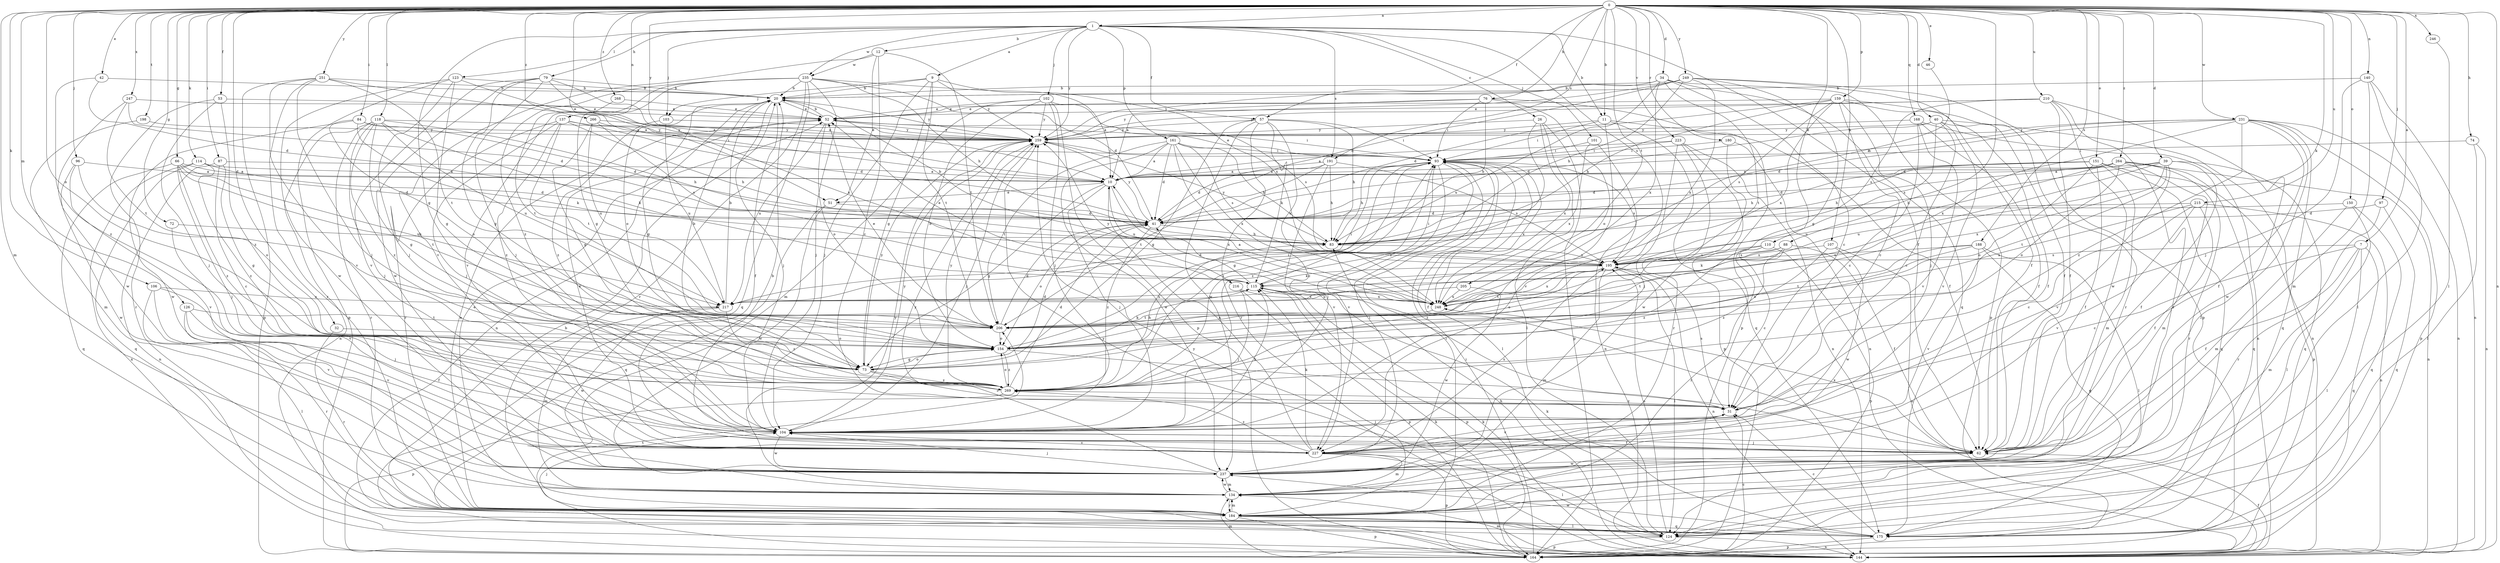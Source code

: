 strict digraph  {
0;
1;
7;
9;
10;
11;
12;
20;
26;
31;
32;
34;
39;
40;
41;
42;
46;
51;
52;
53;
57;
62;
66;
72;
73;
74;
76;
79;
83;
84;
87;
88;
93;
96;
97;
101;
102;
103;
104;
106;
107;
110;
114;
115;
118;
123;
124;
126;
134;
137;
140;
144;
150;
151;
154;
159;
161;
164;
168;
175;
180;
184;
188;
191;
195;
198;
205;
206;
210;
215;
216;
217;
223;
227;
231;
235;
237;
246;
247;
248;
249;
251;
259;
264;
266;
268;
269;
0 -> 1  [label=a];
0 -> 7  [label=a];
0 -> 11  [label=b];
0 -> 32  [label=d];
0 -> 34  [label=d];
0 -> 39  [label=d];
0 -> 40  [label=d];
0 -> 42  [label=e];
0 -> 46  [label=e];
0 -> 51  [label=e];
0 -> 53  [label=f];
0 -> 57  [label=f];
0 -> 66  [label=g];
0 -> 72  [label=g];
0 -> 74  [label=h];
0 -> 76  [label=h];
0 -> 84  [label=i];
0 -> 87  [label=i];
0 -> 88  [label=i];
0 -> 96  [label=j];
0 -> 97  [label=j];
0 -> 106  [label=k];
0 -> 107  [label=k];
0 -> 110  [label=k];
0 -> 114  [label=k];
0 -> 115  [label=k];
0 -> 118  [label=l];
0 -> 126  [label=m];
0 -> 134  [label=m];
0 -> 137  [label=n];
0 -> 140  [label=n];
0 -> 144  [label=n];
0 -> 150  [label=o];
0 -> 151  [label=o];
0 -> 154  [label=o];
0 -> 159  [label=p];
0 -> 168  [label=q];
0 -> 180  [label=r];
0 -> 188  [label=s];
0 -> 191  [label=s];
0 -> 198  [label=t];
0 -> 205  [label=t];
0 -> 210  [label=u];
0 -> 215  [label=u];
0 -> 223  [label=v];
0 -> 231  [label=w];
0 -> 246  [label=x];
0 -> 247  [label=x];
0 -> 249  [label=y];
0 -> 251  [label=y];
0 -> 259  [label=y];
0 -> 264  [label=z];
0 -> 266  [label=z];
0 -> 268  [label=z];
1 -> 9  [label=a];
1 -> 11  [label=b];
1 -> 12  [label=b];
1 -> 26  [label=c];
1 -> 57  [label=f];
1 -> 62  [label=f];
1 -> 73  [label=g];
1 -> 79  [label=h];
1 -> 101  [label=j];
1 -> 102  [label=j];
1 -> 103  [label=j];
1 -> 123  [label=l];
1 -> 161  [label=p];
1 -> 191  [label=s];
1 -> 195  [label=s];
1 -> 235  [label=w];
1 -> 259  [label=y];
7 -> 31  [label=c];
7 -> 62  [label=f];
7 -> 124  [label=l];
7 -> 134  [label=m];
7 -> 175  [label=q];
7 -> 195  [label=s];
9 -> 20  [label=b];
9 -> 73  [label=g];
9 -> 103  [label=j];
9 -> 104  [label=j];
9 -> 195  [label=s];
9 -> 206  [label=t];
9 -> 259  [label=y];
10 -> 51  [label=e];
10 -> 73  [label=g];
10 -> 104  [label=j];
10 -> 216  [label=u];
10 -> 248  [label=x];
11 -> 62  [label=f];
11 -> 93  [label=i];
11 -> 175  [label=q];
11 -> 227  [label=v];
11 -> 259  [label=y];
12 -> 31  [label=c];
12 -> 51  [label=e];
12 -> 206  [label=t];
12 -> 227  [label=v];
12 -> 235  [label=w];
20 -> 52  [label=e];
20 -> 62  [label=f];
20 -> 73  [label=g];
20 -> 104  [label=j];
20 -> 144  [label=n];
20 -> 154  [label=o];
20 -> 259  [label=y];
26 -> 124  [label=l];
26 -> 164  [label=p];
26 -> 248  [label=x];
26 -> 259  [label=y];
26 -> 269  [label=z];
31 -> 104  [label=j];
31 -> 195  [label=s];
31 -> 227  [label=v];
32 -> 154  [label=o];
32 -> 184  [label=r];
34 -> 20  [label=b];
34 -> 31  [label=c];
34 -> 164  [label=p];
34 -> 175  [label=q];
34 -> 206  [label=t];
34 -> 217  [label=u];
34 -> 248  [label=x];
34 -> 259  [label=y];
39 -> 10  [label=a];
39 -> 62  [label=f];
39 -> 83  [label=h];
39 -> 175  [label=q];
39 -> 206  [label=t];
39 -> 217  [label=u];
39 -> 227  [label=v];
39 -> 248  [label=x];
40 -> 31  [label=c];
40 -> 41  [label=d];
40 -> 62  [label=f];
40 -> 144  [label=n];
40 -> 195  [label=s];
40 -> 227  [label=v];
40 -> 259  [label=y];
41 -> 83  [label=h];
41 -> 154  [label=o];
41 -> 259  [label=y];
41 -> 269  [label=z];
42 -> 20  [label=b];
42 -> 41  [label=d];
42 -> 269  [label=z];
46 -> 83  [label=h];
51 -> 41  [label=d];
51 -> 175  [label=q];
51 -> 237  [label=w];
52 -> 20  [label=b];
52 -> 93  [label=i];
52 -> 154  [label=o];
52 -> 217  [label=u];
52 -> 259  [label=y];
53 -> 52  [label=e];
53 -> 104  [label=j];
53 -> 184  [label=r];
53 -> 269  [label=z];
57 -> 73  [label=g];
57 -> 83  [label=h];
57 -> 93  [label=i];
57 -> 115  [label=k];
57 -> 184  [label=r];
57 -> 237  [label=w];
57 -> 248  [label=x];
57 -> 259  [label=y];
62 -> 20  [label=b];
62 -> 104  [label=j];
62 -> 237  [label=w];
62 -> 248  [label=x];
66 -> 10  [label=a];
66 -> 41  [label=d];
66 -> 104  [label=j];
66 -> 175  [label=q];
66 -> 206  [label=t];
66 -> 217  [label=u];
66 -> 269  [label=z];
72 -> 83  [label=h];
72 -> 227  [label=v];
73 -> 31  [label=c];
73 -> 41  [label=d];
73 -> 154  [label=o];
73 -> 259  [label=y];
73 -> 269  [label=z];
74 -> 93  [label=i];
74 -> 124  [label=l];
74 -> 144  [label=n];
76 -> 52  [label=e];
76 -> 83  [label=h];
76 -> 93  [label=i];
76 -> 154  [label=o];
76 -> 164  [label=p];
76 -> 259  [label=y];
79 -> 10  [label=a];
79 -> 20  [label=b];
79 -> 73  [label=g];
79 -> 104  [label=j];
79 -> 227  [label=v];
79 -> 237  [label=w];
79 -> 248  [label=x];
83 -> 20  [label=b];
83 -> 195  [label=s];
83 -> 259  [label=y];
84 -> 41  [label=d];
84 -> 115  [label=k];
84 -> 154  [label=o];
84 -> 237  [label=w];
84 -> 259  [label=y];
87 -> 10  [label=a];
87 -> 31  [label=c];
87 -> 73  [label=g];
87 -> 144  [label=n];
88 -> 62  [label=f];
88 -> 115  [label=k];
88 -> 195  [label=s];
88 -> 206  [label=t];
88 -> 269  [label=z];
93 -> 10  [label=a];
93 -> 52  [label=e];
93 -> 62  [label=f];
93 -> 73  [label=g];
93 -> 83  [label=h];
93 -> 104  [label=j];
93 -> 124  [label=l];
93 -> 195  [label=s];
93 -> 227  [label=v];
93 -> 248  [label=x];
93 -> 269  [label=z];
96 -> 10  [label=a];
96 -> 154  [label=o];
96 -> 227  [label=v];
96 -> 237  [label=w];
97 -> 41  [label=d];
97 -> 175  [label=q];
97 -> 184  [label=r];
101 -> 93  [label=i];
101 -> 144  [label=n];
101 -> 248  [label=x];
102 -> 52  [label=e];
102 -> 104  [label=j];
102 -> 134  [label=m];
102 -> 154  [label=o];
102 -> 164  [label=p];
102 -> 195  [label=s];
102 -> 259  [label=y];
103 -> 217  [label=u];
103 -> 259  [label=y];
103 -> 269  [label=z];
104 -> 62  [label=f];
104 -> 115  [label=k];
104 -> 227  [label=v];
104 -> 237  [label=w];
104 -> 259  [label=y];
106 -> 104  [label=j];
106 -> 124  [label=l];
106 -> 217  [label=u];
106 -> 227  [label=v];
107 -> 144  [label=n];
107 -> 195  [label=s];
107 -> 237  [label=w];
107 -> 269  [label=z];
110 -> 31  [label=c];
110 -> 164  [label=p];
110 -> 184  [label=r];
110 -> 195  [label=s];
110 -> 269  [label=z];
114 -> 10  [label=a];
114 -> 41  [label=d];
114 -> 144  [label=n];
114 -> 175  [label=q];
114 -> 269  [label=z];
115 -> 41  [label=d];
115 -> 52  [label=e];
115 -> 93  [label=i];
115 -> 164  [label=p];
115 -> 217  [label=u];
115 -> 248  [label=x];
118 -> 73  [label=g];
118 -> 83  [label=h];
118 -> 104  [label=j];
118 -> 115  [label=k];
118 -> 144  [label=n];
118 -> 184  [label=r];
118 -> 217  [label=u];
118 -> 259  [label=y];
118 -> 269  [label=z];
123 -> 10  [label=a];
123 -> 20  [label=b];
123 -> 73  [label=g];
123 -> 104  [label=j];
123 -> 164  [label=p];
123 -> 237  [label=w];
124 -> 144  [label=n];
124 -> 164  [label=p];
124 -> 195  [label=s];
124 -> 259  [label=y];
126 -> 62  [label=f];
126 -> 184  [label=r];
126 -> 206  [label=t];
126 -> 227  [label=v];
134 -> 52  [label=e];
134 -> 184  [label=r];
134 -> 237  [label=w];
134 -> 259  [label=y];
137 -> 41  [label=d];
137 -> 83  [label=h];
137 -> 104  [label=j];
137 -> 184  [label=r];
137 -> 206  [label=t];
137 -> 259  [label=y];
137 -> 269  [label=z];
140 -> 20  [label=b];
140 -> 104  [label=j];
140 -> 124  [label=l];
140 -> 134  [label=m];
140 -> 144  [label=n];
144 -> 20  [label=b];
144 -> 62  [label=f];
144 -> 83  [label=h];
144 -> 115  [label=k];
144 -> 134  [label=m];
144 -> 259  [label=y];
150 -> 41  [label=d];
150 -> 124  [label=l];
150 -> 134  [label=m];
150 -> 175  [label=q];
151 -> 10  [label=a];
151 -> 41  [label=d];
151 -> 62  [label=f];
151 -> 83  [label=h];
151 -> 134  [label=m];
151 -> 154  [label=o];
151 -> 164  [label=p];
151 -> 175  [label=q];
154 -> 20  [label=b];
154 -> 62  [label=f];
154 -> 73  [label=g];
154 -> 93  [label=i];
154 -> 115  [label=k];
154 -> 269  [label=z];
159 -> 31  [label=c];
159 -> 41  [label=d];
159 -> 52  [label=e];
159 -> 62  [label=f];
159 -> 83  [label=h];
159 -> 104  [label=j];
159 -> 184  [label=r];
159 -> 195  [label=s];
159 -> 248  [label=x];
161 -> 10  [label=a];
161 -> 31  [label=c];
161 -> 41  [label=d];
161 -> 83  [label=h];
161 -> 93  [label=i];
161 -> 195  [label=s];
161 -> 206  [label=t];
161 -> 237  [label=w];
161 -> 248  [label=x];
164 -> 31  [label=c];
164 -> 93  [label=i];
164 -> 115  [label=k];
164 -> 134  [label=m];
164 -> 206  [label=t];
168 -> 31  [label=c];
168 -> 62  [label=f];
168 -> 144  [label=n];
168 -> 227  [label=v];
168 -> 259  [label=y];
175 -> 31  [label=c];
175 -> 115  [label=k];
175 -> 164  [label=p];
175 -> 237  [label=w];
180 -> 93  [label=i];
180 -> 144  [label=n];
180 -> 237  [label=w];
184 -> 52  [label=e];
184 -> 93  [label=i];
184 -> 104  [label=j];
184 -> 124  [label=l];
184 -> 134  [label=m];
184 -> 164  [label=p];
184 -> 175  [label=q];
188 -> 124  [label=l];
188 -> 154  [label=o];
188 -> 175  [label=q];
188 -> 195  [label=s];
188 -> 206  [label=t];
188 -> 227  [label=v];
191 -> 10  [label=a];
191 -> 41  [label=d];
191 -> 83  [label=h];
191 -> 195  [label=s];
191 -> 206  [label=t];
191 -> 227  [label=v];
195 -> 115  [label=k];
195 -> 124  [label=l];
195 -> 134  [label=m];
195 -> 144  [label=n];
195 -> 154  [label=o];
195 -> 206  [label=t];
195 -> 248  [label=x];
198 -> 134  [label=m];
198 -> 259  [label=y];
205 -> 217  [label=u];
205 -> 237  [label=w];
205 -> 248  [label=x];
206 -> 41  [label=d];
206 -> 52  [label=e];
206 -> 154  [label=o];
210 -> 52  [label=e];
210 -> 62  [label=f];
210 -> 124  [label=l];
210 -> 184  [label=r];
210 -> 195  [label=s];
210 -> 237  [label=w];
210 -> 259  [label=y];
215 -> 31  [label=c];
215 -> 41  [label=d];
215 -> 62  [label=f];
215 -> 144  [label=n];
215 -> 227  [label=v];
215 -> 248  [label=x];
216 -> 104  [label=j];
216 -> 164  [label=p];
216 -> 248  [label=x];
217 -> 20  [label=b];
217 -> 93  [label=i];
217 -> 134  [label=m];
217 -> 237  [label=w];
217 -> 269  [label=z];
223 -> 10  [label=a];
223 -> 93  [label=i];
223 -> 104  [label=j];
223 -> 144  [label=n];
223 -> 164  [label=p];
223 -> 184  [label=r];
227 -> 10  [label=a];
227 -> 52  [label=e];
227 -> 115  [label=k];
227 -> 124  [label=l];
227 -> 134  [label=m];
227 -> 164  [label=p];
227 -> 195  [label=s];
227 -> 269  [label=z];
231 -> 10  [label=a];
231 -> 41  [label=d];
231 -> 62  [label=f];
231 -> 144  [label=n];
231 -> 164  [label=p];
231 -> 175  [label=q];
231 -> 237  [label=w];
231 -> 248  [label=x];
231 -> 259  [label=y];
231 -> 269  [label=z];
235 -> 10  [label=a];
235 -> 20  [label=b];
235 -> 41  [label=d];
235 -> 73  [label=g];
235 -> 83  [label=h];
235 -> 104  [label=j];
235 -> 175  [label=q];
235 -> 184  [label=r];
235 -> 227  [label=v];
235 -> 269  [label=z];
237 -> 31  [label=c];
237 -> 93  [label=i];
237 -> 104  [label=j];
237 -> 134  [label=m];
237 -> 259  [label=y];
246 -> 124  [label=l];
247 -> 41  [label=d];
247 -> 52  [label=e];
247 -> 206  [label=t];
247 -> 237  [label=w];
248 -> 10  [label=a];
248 -> 206  [label=t];
248 -> 259  [label=y];
249 -> 10  [label=a];
249 -> 20  [label=b];
249 -> 41  [label=d];
249 -> 62  [label=f];
249 -> 73  [label=g];
249 -> 83  [label=h];
249 -> 164  [label=p];
249 -> 248  [label=x];
251 -> 10  [label=a];
251 -> 20  [label=b];
251 -> 104  [label=j];
251 -> 164  [label=p];
251 -> 184  [label=r];
251 -> 206  [label=t];
251 -> 227  [label=v];
259 -> 93  [label=i];
259 -> 104  [label=j];
264 -> 10  [label=a];
264 -> 41  [label=d];
264 -> 83  [label=h];
264 -> 134  [label=m];
264 -> 144  [label=n];
264 -> 154  [label=o];
264 -> 175  [label=q];
264 -> 184  [label=r];
264 -> 217  [label=u];
266 -> 73  [label=g];
266 -> 93  [label=i];
266 -> 195  [label=s];
266 -> 217  [label=u];
266 -> 259  [label=y];
268 -> 52  [label=e];
268 -> 206  [label=t];
269 -> 31  [label=c];
269 -> 41  [label=d];
269 -> 83  [label=h];
269 -> 93  [label=i];
269 -> 154  [label=o];
269 -> 164  [label=p];
269 -> 259  [label=y];
}
